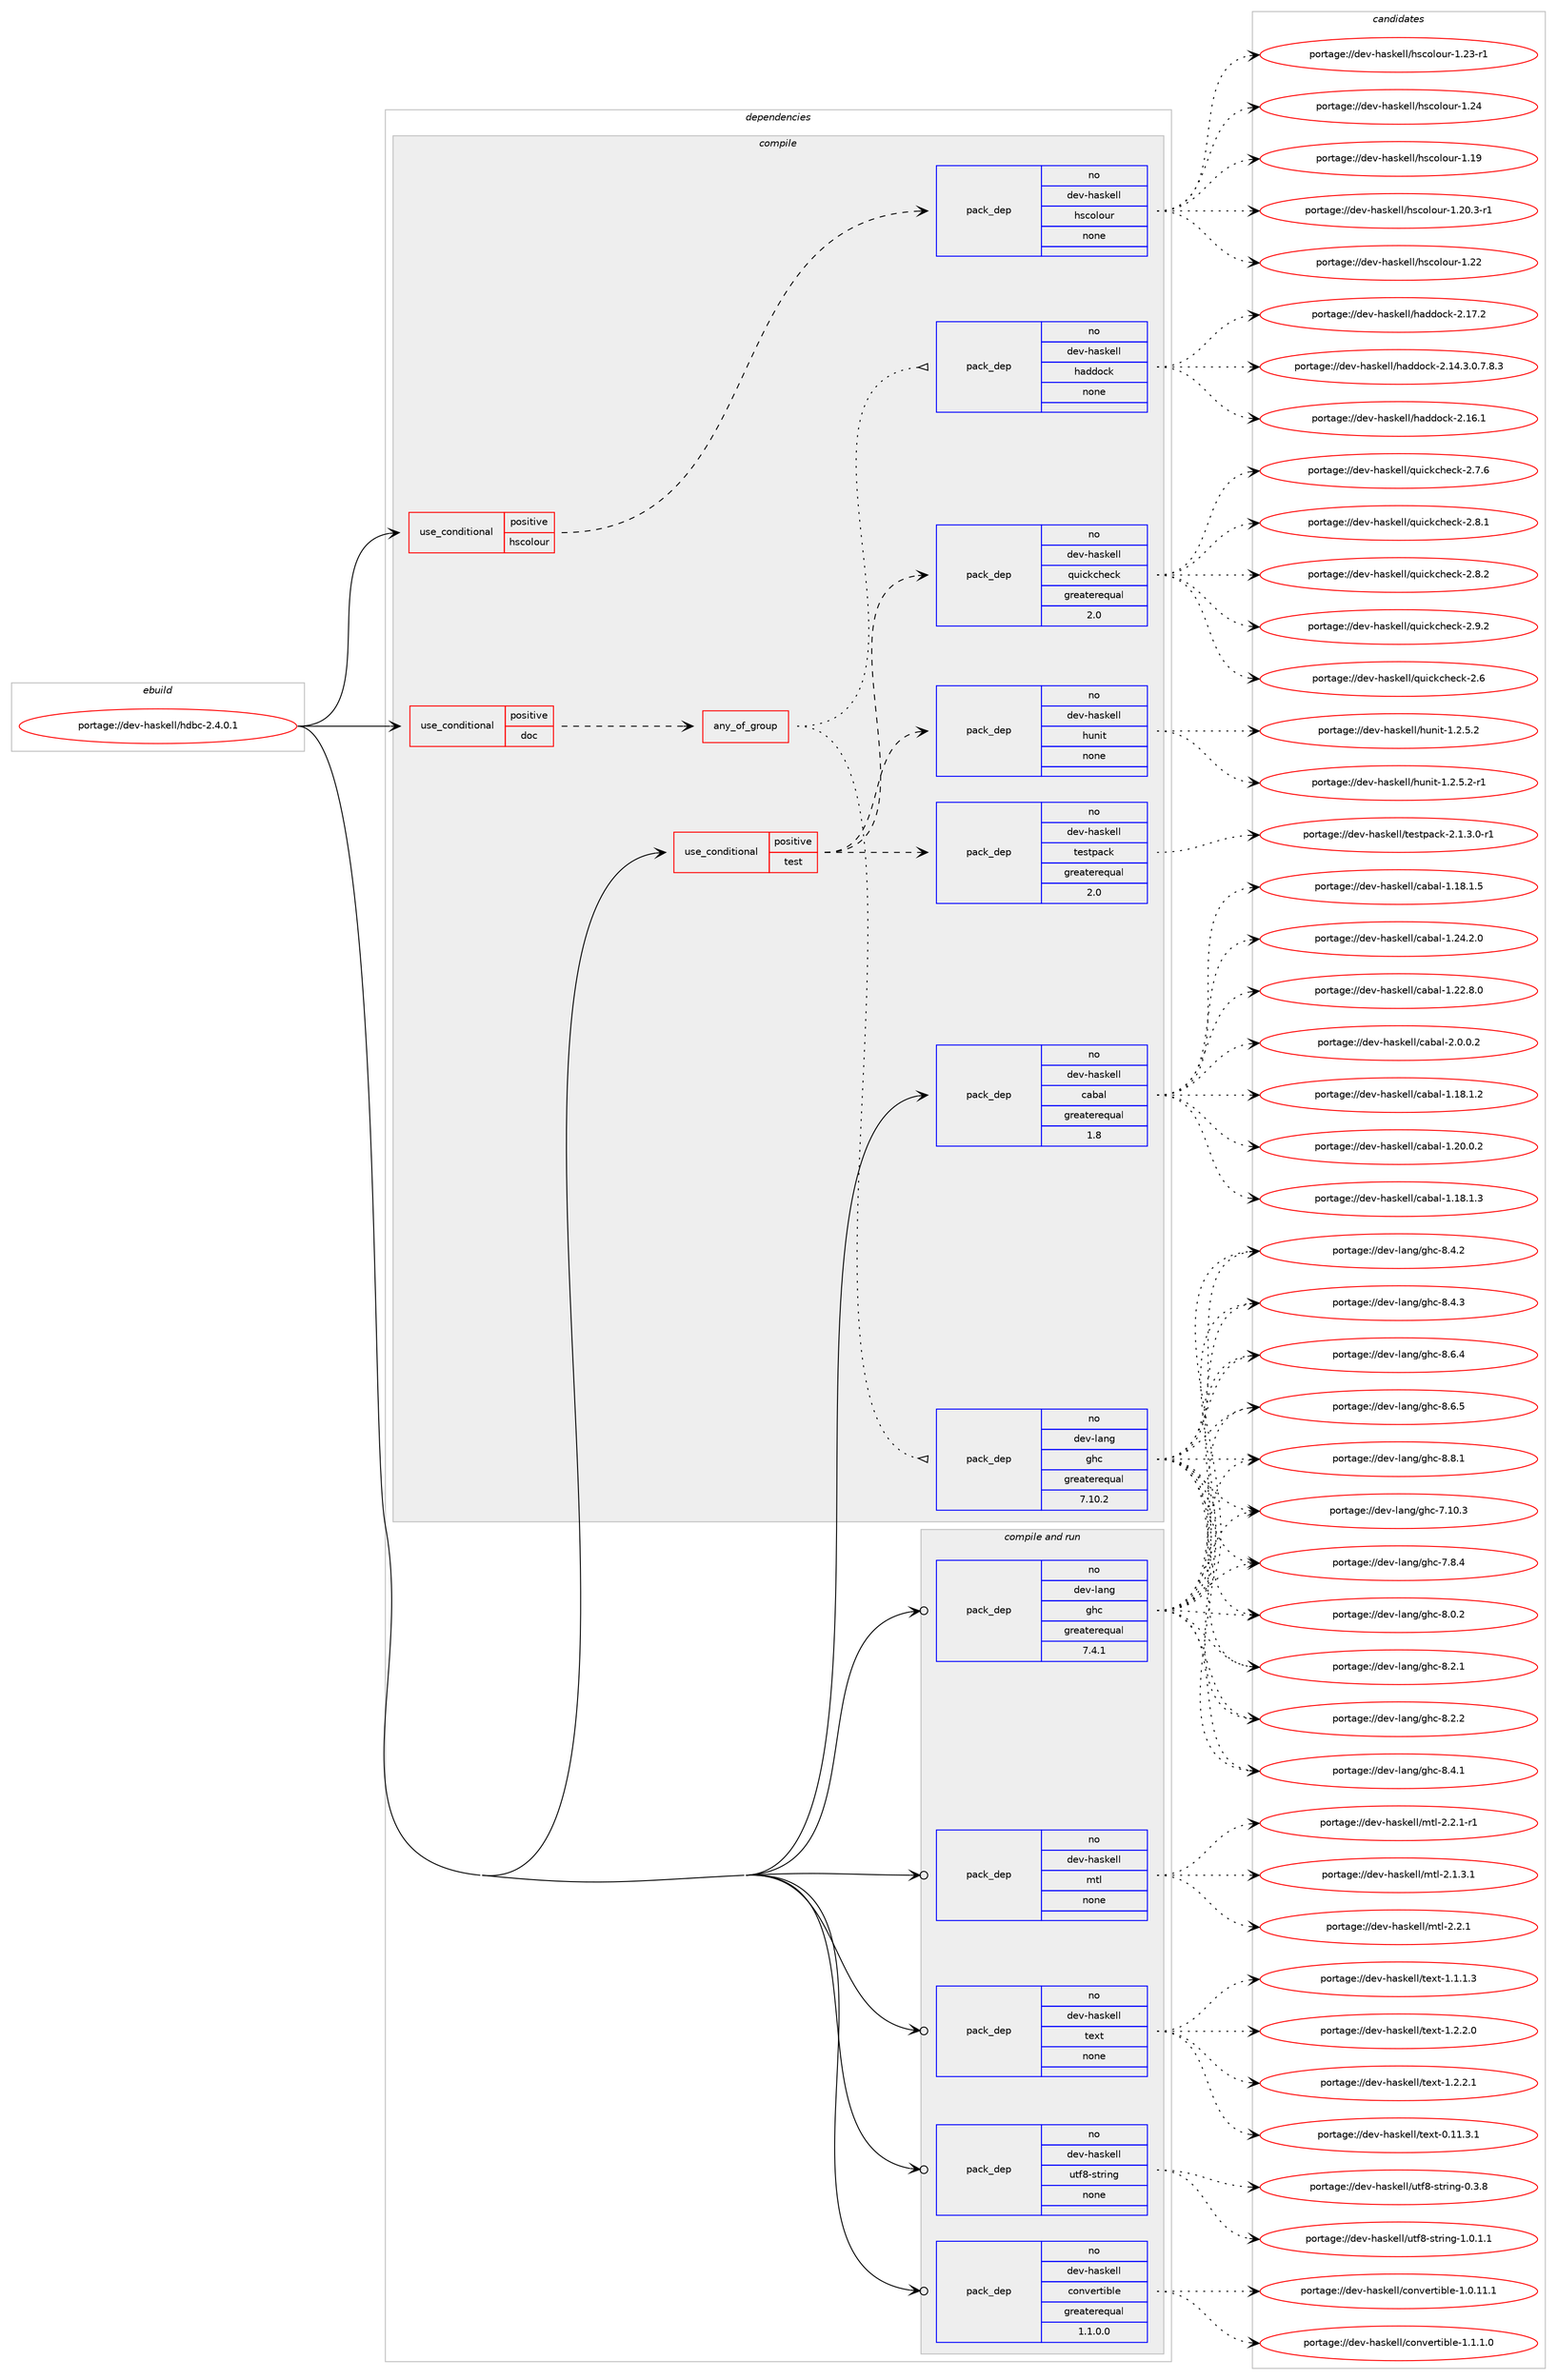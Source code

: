 digraph prolog {

# *************
# Graph options
# *************

newrank=true;
concentrate=true;
compound=true;
graph [rankdir=LR,fontname=Helvetica,fontsize=10,ranksep=1.5];#, ranksep=2.5, nodesep=0.2];
edge  [arrowhead=vee];
node  [fontname=Helvetica,fontsize=10];

# **********
# The ebuild
# **********

subgraph cluster_leftcol {
color=gray;
rank=same;
label=<<i>ebuild</i>>;
id [label="portage://dev-haskell/hdbc-2.4.0.1", color=red, width=4, href="../dev-haskell/hdbc-2.4.0.1.svg"];
}

# ****************
# The dependencies
# ****************

subgraph cluster_midcol {
color=gray;
label=<<i>dependencies</i>>;
subgraph cluster_compile {
fillcolor="#eeeeee";
style=filled;
label=<<i>compile</i>>;
subgraph cond15455 {
dependency69876 [label=<<TABLE BORDER="0" CELLBORDER="1" CELLSPACING="0" CELLPADDING="4"><TR><TD ROWSPAN="3" CELLPADDING="10">use_conditional</TD></TR><TR><TD>positive</TD></TR><TR><TD>doc</TD></TR></TABLE>>, shape=none, color=red];
subgraph any1792 {
dependency69877 [label=<<TABLE BORDER="0" CELLBORDER="1" CELLSPACING="0" CELLPADDING="4"><TR><TD CELLPADDING="10">any_of_group</TD></TR></TABLE>>, shape=none, color=red];subgraph pack52572 {
dependency69878 [label=<<TABLE BORDER="0" CELLBORDER="1" CELLSPACING="0" CELLPADDING="4" WIDTH="220"><TR><TD ROWSPAN="6" CELLPADDING="30">pack_dep</TD></TR><TR><TD WIDTH="110">no</TD></TR><TR><TD>dev-haskell</TD></TR><TR><TD>haddock</TD></TR><TR><TD>none</TD></TR><TR><TD></TD></TR></TABLE>>, shape=none, color=blue];
}
dependency69877:e -> dependency69878:w [weight=20,style="dotted",arrowhead="oinv"];
subgraph pack52573 {
dependency69879 [label=<<TABLE BORDER="0" CELLBORDER="1" CELLSPACING="0" CELLPADDING="4" WIDTH="220"><TR><TD ROWSPAN="6" CELLPADDING="30">pack_dep</TD></TR><TR><TD WIDTH="110">no</TD></TR><TR><TD>dev-lang</TD></TR><TR><TD>ghc</TD></TR><TR><TD>greaterequal</TD></TR><TR><TD>7.10.2</TD></TR></TABLE>>, shape=none, color=blue];
}
dependency69877:e -> dependency69879:w [weight=20,style="dotted",arrowhead="oinv"];
}
dependency69876:e -> dependency69877:w [weight=20,style="dashed",arrowhead="vee"];
}
id:e -> dependency69876:w [weight=20,style="solid",arrowhead="vee"];
subgraph cond15456 {
dependency69880 [label=<<TABLE BORDER="0" CELLBORDER="1" CELLSPACING="0" CELLPADDING="4"><TR><TD ROWSPAN="3" CELLPADDING="10">use_conditional</TD></TR><TR><TD>positive</TD></TR><TR><TD>hscolour</TD></TR></TABLE>>, shape=none, color=red];
subgraph pack52574 {
dependency69881 [label=<<TABLE BORDER="0" CELLBORDER="1" CELLSPACING="0" CELLPADDING="4" WIDTH="220"><TR><TD ROWSPAN="6" CELLPADDING="30">pack_dep</TD></TR><TR><TD WIDTH="110">no</TD></TR><TR><TD>dev-haskell</TD></TR><TR><TD>hscolour</TD></TR><TR><TD>none</TD></TR><TR><TD></TD></TR></TABLE>>, shape=none, color=blue];
}
dependency69880:e -> dependency69881:w [weight=20,style="dashed",arrowhead="vee"];
}
id:e -> dependency69880:w [weight=20,style="solid",arrowhead="vee"];
subgraph cond15457 {
dependency69882 [label=<<TABLE BORDER="0" CELLBORDER="1" CELLSPACING="0" CELLPADDING="4"><TR><TD ROWSPAN="3" CELLPADDING="10">use_conditional</TD></TR><TR><TD>positive</TD></TR><TR><TD>test</TD></TR></TABLE>>, shape=none, color=red];
subgraph pack52575 {
dependency69883 [label=<<TABLE BORDER="0" CELLBORDER="1" CELLSPACING="0" CELLPADDING="4" WIDTH="220"><TR><TD ROWSPAN="6" CELLPADDING="30">pack_dep</TD></TR><TR><TD WIDTH="110">no</TD></TR><TR><TD>dev-haskell</TD></TR><TR><TD>hunit</TD></TR><TR><TD>none</TD></TR><TR><TD></TD></TR></TABLE>>, shape=none, color=blue];
}
dependency69882:e -> dependency69883:w [weight=20,style="dashed",arrowhead="vee"];
subgraph pack52576 {
dependency69884 [label=<<TABLE BORDER="0" CELLBORDER="1" CELLSPACING="0" CELLPADDING="4" WIDTH="220"><TR><TD ROWSPAN="6" CELLPADDING="30">pack_dep</TD></TR><TR><TD WIDTH="110">no</TD></TR><TR><TD>dev-haskell</TD></TR><TR><TD>quickcheck</TD></TR><TR><TD>greaterequal</TD></TR><TR><TD>2.0</TD></TR></TABLE>>, shape=none, color=blue];
}
dependency69882:e -> dependency69884:w [weight=20,style="dashed",arrowhead="vee"];
subgraph pack52577 {
dependency69885 [label=<<TABLE BORDER="0" CELLBORDER="1" CELLSPACING="0" CELLPADDING="4" WIDTH="220"><TR><TD ROWSPAN="6" CELLPADDING="30">pack_dep</TD></TR><TR><TD WIDTH="110">no</TD></TR><TR><TD>dev-haskell</TD></TR><TR><TD>testpack</TD></TR><TR><TD>greaterequal</TD></TR><TR><TD>2.0</TD></TR></TABLE>>, shape=none, color=blue];
}
dependency69882:e -> dependency69885:w [weight=20,style="dashed",arrowhead="vee"];
}
id:e -> dependency69882:w [weight=20,style="solid",arrowhead="vee"];
subgraph pack52578 {
dependency69886 [label=<<TABLE BORDER="0" CELLBORDER="1" CELLSPACING="0" CELLPADDING="4" WIDTH="220"><TR><TD ROWSPAN="6" CELLPADDING="30">pack_dep</TD></TR><TR><TD WIDTH="110">no</TD></TR><TR><TD>dev-haskell</TD></TR><TR><TD>cabal</TD></TR><TR><TD>greaterequal</TD></TR><TR><TD>1.8</TD></TR></TABLE>>, shape=none, color=blue];
}
id:e -> dependency69886:w [weight=20,style="solid",arrowhead="vee"];
}
subgraph cluster_compileandrun {
fillcolor="#eeeeee";
style=filled;
label=<<i>compile and run</i>>;
subgraph pack52579 {
dependency69887 [label=<<TABLE BORDER="0" CELLBORDER="1" CELLSPACING="0" CELLPADDING="4" WIDTH="220"><TR><TD ROWSPAN="6" CELLPADDING="30">pack_dep</TD></TR><TR><TD WIDTH="110">no</TD></TR><TR><TD>dev-haskell</TD></TR><TR><TD>convertible</TD></TR><TR><TD>greaterequal</TD></TR><TR><TD>1.1.0.0</TD></TR></TABLE>>, shape=none, color=blue];
}
id:e -> dependency69887:w [weight=20,style="solid",arrowhead="odotvee"];
subgraph pack52580 {
dependency69888 [label=<<TABLE BORDER="0" CELLBORDER="1" CELLSPACING="0" CELLPADDING="4" WIDTH="220"><TR><TD ROWSPAN="6" CELLPADDING="30">pack_dep</TD></TR><TR><TD WIDTH="110">no</TD></TR><TR><TD>dev-haskell</TD></TR><TR><TD>mtl</TD></TR><TR><TD>none</TD></TR><TR><TD></TD></TR></TABLE>>, shape=none, color=blue];
}
id:e -> dependency69888:w [weight=20,style="solid",arrowhead="odotvee"];
subgraph pack52581 {
dependency69889 [label=<<TABLE BORDER="0" CELLBORDER="1" CELLSPACING="0" CELLPADDING="4" WIDTH="220"><TR><TD ROWSPAN="6" CELLPADDING="30">pack_dep</TD></TR><TR><TD WIDTH="110">no</TD></TR><TR><TD>dev-haskell</TD></TR><TR><TD>text</TD></TR><TR><TD>none</TD></TR><TR><TD></TD></TR></TABLE>>, shape=none, color=blue];
}
id:e -> dependency69889:w [weight=20,style="solid",arrowhead="odotvee"];
subgraph pack52582 {
dependency69890 [label=<<TABLE BORDER="0" CELLBORDER="1" CELLSPACING="0" CELLPADDING="4" WIDTH="220"><TR><TD ROWSPAN="6" CELLPADDING="30">pack_dep</TD></TR><TR><TD WIDTH="110">no</TD></TR><TR><TD>dev-haskell</TD></TR><TR><TD>utf8-string</TD></TR><TR><TD>none</TD></TR><TR><TD></TD></TR></TABLE>>, shape=none, color=blue];
}
id:e -> dependency69890:w [weight=20,style="solid",arrowhead="odotvee"];
subgraph pack52583 {
dependency69891 [label=<<TABLE BORDER="0" CELLBORDER="1" CELLSPACING="0" CELLPADDING="4" WIDTH="220"><TR><TD ROWSPAN="6" CELLPADDING="30">pack_dep</TD></TR><TR><TD WIDTH="110">no</TD></TR><TR><TD>dev-lang</TD></TR><TR><TD>ghc</TD></TR><TR><TD>greaterequal</TD></TR><TR><TD>7.4.1</TD></TR></TABLE>>, shape=none, color=blue];
}
id:e -> dependency69891:w [weight=20,style="solid",arrowhead="odotvee"];
}
subgraph cluster_run {
fillcolor="#eeeeee";
style=filled;
label=<<i>run</i>>;
}
}

# **************
# The candidates
# **************

subgraph cluster_choices {
rank=same;
color=gray;
label=<<i>candidates</i>>;

subgraph choice52572 {
color=black;
nodesep=1;
choiceportage1001011184510497115107101108108471049710010011199107455046495246514648465546564651 [label="portage://dev-haskell/haddock-2.14.3.0.7.8.3", color=red, width=4,href="../dev-haskell/haddock-2.14.3.0.7.8.3.svg"];
choiceportage100101118451049711510710110810847104971001001119910745504649544649 [label="portage://dev-haskell/haddock-2.16.1", color=red, width=4,href="../dev-haskell/haddock-2.16.1.svg"];
choiceportage100101118451049711510710110810847104971001001119910745504649554650 [label="portage://dev-haskell/haddock-2.17.2", color=red, width=4,href="../dev-haskell/haddock-2.17.2.svg"];
dependency69878:e -> choiceportage1001011184510497115107101108108471049710010011199107455046495246514648465546564651:w [style=dotted,weight="100"];
dependency69878:e -> choiceportage100101118451049711510710110810847104971001001119910745504649544649:w [style=dotted,weight="100"];
dependency69878:e -> choiceportage100101118451049711510710110810847104971001001119910745504649554650:w [style=dotted,weight="100"];
}
subgraph choice52573 {
color=black;
nodesep=1;
choiceportage1001011184510897110103471031049945554649484651 [label="portage://dev-lang/ghc-7.10.3", color=red, width=4,href="../dev-lang/ghc-7.10.3.svg"];
choiceportage10010111845108971101034710310499455546564652 [label="portage://dev-lang/ghc-7.8.4", color=red, width=4,href="../dev-lang/ghc-7.8.4.svg"];
choiceportage10010111845108971101034710310499455646484650 [label="portage://dev-lang/ghc-8.0.2", color=red, width=4,href="../dev-lang/ghc-8.0.2.svg"];
choiceportage10010111845108971101034710310499455646504649 [label="portage://dev-lang/ghc-8.2.1", color=red, width=4,href="../dev-lang/ghc-8.2.1.svg"];
choiceportage10010111845108971101034710310499455646504650 [label="portage://dev-lang/ghc-8.2.2", color=red, width=4,href="../dev-lang/ghc-8.2.2.svg"];
choiceportage10010111845108971101034710310499455646524649 [label="portage://dev-lang/ghc-8.4.1", color=red, width=4,href="../dev-lang/ghc-8.4.1.svg"];
choiceportage10010111845108971101034710310499455646524650 [label="portage://dev-lang/ghc-8.4.2", color=red, width=4,href="../dev-lang/ghc-8.4.2.svg"];
choiceportage10010111845108971101034710310499455646524651 [label="portage://dev-lang/ghc-8.4.3", color=red, width=4,href="../dev-lang/ghc-8.4.3.svg"];
choiceportage10010111845108971101034710310499455646544652 [label="portage://dev-lang/ghc-8.6.4", color=red, width=4,href="../dev-lang/ghc-8.6.4.svg"];
choiceportage10010111845108971101034710310499455646544653 [label="portage://dev-lang/ghc-8.6.5", color=red, width=4,href="../dev-lang/ghc-8.6.5.svg"];
choiceportage10010111845108971101034710310499455646564649 [label="portage://dev-lang/ghc-8.8.1", color=red, width=4,href="../dev-lang/ghc-8.8.1.svg"];
dependency69879:e -> choiceportage1001011184510897110103471031049945554649484651:w [style=dotted,weight="100"];
dependency69879:e -> choiceportage10010111845108971101034710310499455546564652:w [style=dotted,weight="100"];
dependency69879:e -> choiceportage10010111845108971101034710310499455646484650:w [style=dotted,weight="100"];
dependency69879:e -> choiceportage10010111845108971101034710310499455646504649:w [style=dotted,weight="100"];
dependency69879:e -> choiceportage10010111845108971101034710310499455646504650:w [style=dotted,weight="100"];
dependency69879:e -> choiceportage10010111845108971101034710310499455646524649:w [style=dotted,weight="100"];
dependency69879:e -> choiceportage10010111845108971101034710310499455646524650:w [style=dotted,weight="100"];
dependency69879:e -> choiceportage10010111845108971101034710310499455646524651:w [style=dotted,weight="100"];
dependency69879:e -> choiceportage10010111845108971101034710310499455646544652:w [style=dotted,weight="100"];
dependency69879:e -> choiceportage10010111845108971101034710310499455646544653:w [style=dotted,weight="100"];
dependency69879:e -> choiceportage10010111845108971101034710310499455646564649:w [style=dotted,weight="100"];
}
subgraph choice52574 {
color=black;
nodesep=1;
choiceportage100101118451049711510710110810847104115991111081111171144549464957 [label="portage://dev-haskell/hscolour-1.19", color=red, width=4,href="../dev-haskell/hscolour-1.19.svg"];
choiceportage10010111845104971151071011081084710411599111108111117114454946504846514511449 [label="portage://dev-haskell/hscolour-1.20.3-r1", color=red, width=4,href="../dev-haskell/hscolour-1.20.3-r1.svg"];
choiceportage100101118451049711510710110810847104115991111081111171144549465050 [label="portage://dev-haskell/hscolour-1.22", color=red, width=4,href="../dev-haskell/hscolour-1.22.svg"];
choiceportage1001011184510497115107101108108471041159911110811111711445494650514511449 [label="portage://dev-haskell/hscolour-1.23-r1", color=red, width=4,href="../dev-haskell/hscolour-1.23-r1.svg"];
choiceportage100101118451049711510710110810847104115991111081111171144549465052 [label="portage://dev-haskell/hscolour-1.24", color=red, width=4,href="../dev-haskell/hscolour-1.24.svg"];
dependency69881:e -> choiceportage100101118451049711510710110810847104115991111081111171144549464957:w [style=dotted,weight="100"];
dependency69881:e -> choiceportage10010111845104971151071011081084710411599111108111117114454946504846514511449:w [style=dotted,weight="100"];
dependency69881:e -> choiceportage100101118451049711510710110810847104115991111081111171144549465050:w [style=dotted,weight="100"];
dependency69881:e -> choiceportage1001011184510497115107101108108471041159911110811111711445494650514511449:w [style=dotted,weight="100"];
dependency69881:e -> choiceportage100101118451049711510710110810847104115991111081111171144549465052:w [style=dotted,weight="100"];
}
subgraph choice52575 {
color=black;
nodesep=1;
choiceportage1001011184510497115107101108108471041171101051164549465046534650 [label="portage://dev-haskell/hunit-1.2.5.2", color=red, width=4,href="../dev-haskell/hunit-1.2.5.2.svg"];
choiceportage10010111845104971151071011081084710411711010511645494650465346504511449 [label="portage://dev-haskell/hunit-1.2.5.2-r1", color=red, width=4,href="../dev-haskell/hunit-1.2.5.2-r1.svg"];
dependency69883:e -> choiceportage1001011184510497115107101108108471041171101051164549465046534650:w [style=dotted,weight="100"];
dependency69883:e -> choiceportage10010111845104971151071011081084710411711010511645494650465346504511449:w [style=dotted,weight="100"];
}
subgraph choice52576 {
color=black;
nodesep=1;
choiceportage10010111845104971151071011081084711311710599107991041019910745504654 [label="portage://dev-haskell/quickcheck-2.6", color=red, width=4,href="../dev-haskell/quickcheck-2.6.svg"];
choiceportage100101118451049711510710110810847113117105991079910410199107455046554654 [label="portage://dev-haskell/quickcheck-2.7.6", color=red, width=4,href="../dev-haskell/quickcheck-2.7.6.svg"];
choiceportage100101118451049711510710110810847113117105991079910410199107455046564649 [label="portage://dev-haskell/quickcheck-2.8.1", color=red, width=4,href="../dev-haskell/quickcheck-2.8.1.svg"];
choiceportage100101118451049711510710110810847113117105991079910410199107455046564650 [label="portage://dev-haskell/quickcheck-2.8.2", color=red, width=4,href="../dev-haskell/quickcheck-2.8.2.svg"];
choiceportage100101118451049711510710110810847113117105991079910410199107455046574650 [label="portage://dev-haskell/quickcheck-2.9.2", color=red, width=4,href="../dev-haskell/quickcheck-2.9.2.svg"];
dependency69884:e -> choiceportage10010111845104971151071011081084711311710599107991041019910745504654:w [style=dotted,weight="100"];
dependency69884:e -> choiceportage100101118451049711510710110810847113117105991079910410199107455046554654:w [style=dotted,weight="100"];
dependency69884:e -> choiceportage100101118451049711510710110810847113117105991079910410199107455046564649:w [style=dotted,weight="100"];
dependency69884:e -> choiceportage100101118451049711510710110810847113117105991079910410199107455046564650:w [style=dotted,weight="100"];
dependency69884:e -> choiceportage100101118451049711510710110810847113117105991079910410199107455046574650:w [style=dotted,weight="100"];
}
subgraph choice52577 {
color=black;
nodesep=1;
choiceportage100101118451049711510710110810847116101115116112979910745504649465146484511449 [label="portage://dev-haskell/testpack-2.1.3.0-r1", color=red, width=4,href="../dev-haskell/testpack-2.1.3.0-r1.svg"];
dependency69885:e -> choiceportage100101118451049711510710110810847116101115116112979910745504649465146484511449:w [style=dotted,weight="100"];
}
subgraph choice52578 {
color=black;
nodesep=1;
choiceportage10010111845104971151071011081084799979897108454946495646494650 [label="portage://dev-haskell/cabal-1.18.1.2", color=red, width=4,href="../dev-haskell/cabal-1.18.1.2.svg"];
choiceportage10010111845104971151071011081084799979897108454946495646494651 [label="portage://dev-haskell/cabal-1.18.1.3", color=red, width=4,href="../dev-haskell/cabal-1.18.1.3.svg"];
choiceportage10010111845104971151071011081084799979897108454946495646494653 [label="portage://dev-haskell/cabal-1.18.1.5", color=red, width=4,href="../dev-haskell/cabal-1.18.1.5.svg"];
choiceportage10010111845104971151071011081084799979897108454946504846484650 [label="portage://dev-haskell/cabal-1.20.0.2", color=red, width=4,href="../dev-haskell/cabal-1.20.0.2.svg"];
choiceportage10010111845104971151071011081084799979897108454946505046564648 [label="portage://dev-haskell/cabal-1.22.8.0", color=red, width=4,href="../dev-haskell/cabal-1.22.8.0.svg"];
choiceportage10010111845104971151071011081084799979897108454946505246504648 [label="portage://dev-haskell/cabal-1.24.2.0", color=red, width=4,href="../dev-haskell/cabal-1.24.2.0.svg"];
choiceportage100101118451049711510710110810847999798971084550464846484650 [label="portage://dev-haskell/cabal-2.0.0.2", color=red, width=4,href="../dev-haskell/cabal-2.0.0.2.svg"];
dependency69886:e -> choiceportage10010111845104971151071011081084799979897108454946495646494650:w [style=dotted,weight="100"];
dependency69886:e -> choiceportage10010111845104971151071011081084799979897108454946495646494651:w [style=dotted,weight="100"];
dependency69886:e -> choiceportage10010111845104971151071011081084799979897108454946495646494653:w [style=dotted,weight="100"];
dependency69886:e -> choiceportage10010111845104971151071011081084799979897108454946504846484650:w [style=dotted,weight="100"];
dependency69886:e -> choiceportage10010111845104971151071011081084799979897108454946505046564648:w [style=dotted,weight="100"];
dependency69886:e -> choiceportage10010111845104971151071011081084799979897108454946505246504648:w [style=dotted,weight="100"];
dependency69886:e -> choiceportage100101118451049711510710110810847999798971084550464846484650:w [style=dotted,weight="100"];
}
subgraph choice52579 {
color=black;
nodesep=1;
choiceportage1001011184510497115107101108108479911111011810111411610598108101454946484649494649 [label="portage://dev-haskell/convertible-1.0.11.1", color=red, width=4,href="../dev-haskell/convertible-1.0.11.1.svg"];
choiceportage10010111845104971151071011081084799111110118101114116105981081014549464946494648 [label="portage://dev-haskell/convertible-1.1.1.0", color=red, width=4,href="../dev-haskell/convertible-1.1.1.0.svg"];
dependency69887:e -> choiceportage1001011184510497115107101108108479911111011810111411610598108101454946484649494649:w [style=dotted,weight="100"];
dependency69887:e -> choiceportage10010111845104971151071011081084799111110118101114116105981081014549464946494648:w [style=dotted,weight="100"];
}
subgraph choice52580 {
color=black;
nodesep=1;
choiceportage1001011184510497115107101108108471091161084550464946514649 [label="portage://dev-haskell/mtl-2.1.3.1", color=red, width=4,href="../dev-haskell/mtl-2.1.3.1.svg"];
choiceportage100101118451049711510710110810847109116108455046504649 [label="portage://dev-haskell/mtl-2.2.1", color=red, width=4,href="../dev-haskell/mtl-2.2.1.svg"];
choiceportage1001011184510497115107101108108471091161084550465046494511449 [label="portage://dev-haskell/mtl-2.2.1-r1", color=red, width=4,href="../dev-haskell/mtl-2.2.1-r1.svg"];
dependency69888:e -> choiceportage1001011184510497115107101108108471091161084550464946514649:w [style=dotted,weight="100"];
dependency69888:e -> choiceportage100101118451049711510710110810847109116108455046504649:w [style=dotted,weight="100"];
dependency69888:e -> choiceportage1001011184510497115107101108108471091161084550465046494511449:w [style=dotted,weight="100"];
}
subgraph choice52581 {
color=black;
nodesep=1;
choiceportage100101118451049711510710110810847116101120116454846494946514649 [label="portage://dev-haskell/text-0.11.3.1", color=red, width=4,href="../dev-haskell/text-0.11.3.1.svg"];
choiceportage1001011184510497115107101108108471161011201164549464946494651 [label="portage://dev-haskell/text-1.1.1.3", color=red, width=4,href="../dev-haskell/text-1.1.1.3.svg"];
choiceportage1001011184510497115107101108108471161011201164549465046504648 [label="portage://dev-haskell/text-1.2.2.0", color=red, width=4,href="../dev-haskell/text-1.2.2.0.svg"];
choiceportage1001011184510497115107101108108471161011201164549465046504649 [label="portage://dev-haskell/text-1.2.2.1", color=red, width=4,href="../dev-haskell/text-1.2.2.1.svg"];
dependency69889:e -> choiceportage100101118451049711510710110810847116101120116454846494946514649:w [style=dotted,weight="100"];
dependency69889:e -> choiceportage1001011184510497115107101108108471161011201164549464946494651:w [style=dotted,weight="100"];
dependency69889:e -> choiceportage1001011184510497115107101108108471161011201164549465046504648:w [style=dotted,weight="100"];
dependency69889:e -> choiceportage1001011184510497115107101108108471161011201164549465046504649:w [style=dotted,weight="100"];
}
subgraph choice52582 {
color=black;
nodesep=1;
choiceportage1001011184510497115107101108108471171161025645115116114105110103454846514656 [label="portage://dev-haskell/utf8-string-0.3.8", color=red, width=4,href="../dev-haskell/utf8-string-0.3.8.svg"];
choiceportage10010111845104971151071011081084711711610256451151161141051101034549464846494649 [label="portage://dev-haskell/utf8-string-1.0.1.1", color=red, width=4,href="../dev-haskell/utf8-string-1.0.1.1.svg"];
dependency69890:e -> choiceportage1001011184510497115107101108108471171161025645115116114105110103454846514656:w [style=dotted,weight="100"];
dependency69890:e -> choiceportage10010111845104971151071011081084711711610256451151161141051101034549464846494649:w [style=dotted,weight="100"];
}
subgraph choice52583 {
color=black;
nodesep=1;
choiceportage1001011184510897110103471031049945554649484651 [label="portage://dev-lang/ghc-7.10.3", color=red, width=4,href="../dev-lang/ghc-7.10.3.svg"];
choiceportage10010111845108971101034710310499455546564652 [label="portage://dev-lang/ghc-7.8.4", color=red, width=4,href="../dev-lang/ghc-7.8.4.svg"];
choiceportage10010111845108971101034710310499455646484650 [label="portage://dev-lang/ghc-8.0.2", color=red, width=4,href="../dev-lang/ghc-8.0.2.svg"];
choiceportage10010111845108971101034710310499455646504649 [label="portage://dev-lang/ghc-8.2.1", color=red, width=4,href="../dev-lang/ghc-8.2.1.svg"];
choiceportage10010111845108971101034710310499455646504650 [label="portage://dev-lang/ghc-8.2.2", color=red, width=4,href="../dev-lang/ghc-8.2.2.svg"];
choiceportage10010111845108971101034710310499455646524649 [label="portage://dev-lang/ghc-8.4.1", color=red, width=4,href="../dev-lang/ghc-8.4.1.svg"];
choiceportage10010111845108971101034710310499455646524650 [label="portage://dev-lang/ghc-8.4.2", color=red, width=4,href="../dev-lang/ghc-8.4.2.svg"];
choiceportage10010111845108971101034710310499455646524651 [label="portage://dev-lang/ghc-8.4.3", color=red, width=4,href="../dev-lang/ghc-8.4.3.svg"];
choiceportage10010111845108971101034710310499455646544652 [label="portage://dev-lang/ghc-8.6.4", color=red, width=4,href="../dev-lang/ghc-8.6.4.svg"];
choiceportage10010111845108971101034710310499455646544653 [label="portage://dev-lang/ghc-8.6.5", color=red, width=4,href="../dev-lang/ghc-8.6.5.svg"];
choiceportage10010111845108971101034710310499455646564649 [label="portage://dev-lang/ghc-8.8.1", color=red, width=4,href="../dev-lang/ghc-8.8.1.svg"];
dependency69891:e -> choiceportage1001011184510897110103471031049945554649484651:w [style=dotted,weight="100"];
dependency69891:e -> choiceportage10010111845108971101034710310499455546564652:w [style=dotted,weight="100"];
dependency69891:e -> choiceportage10010111845108971101034710310499455646484650:w [style=dotted,weight="100"];
dependency69891:e -> choiceportage10010111845108971101034710310499455646504649:w [style=dotted,weight="100"];
dependency69891:e -> choiceportage10010111845108971101034710310499455646504650:w [style=dotted,weight="100"];
dependency69891:e -> choiceportage10010111845108971101034710310499455646524649:w [style=dotted,weight="100"];
dependency69891:e -> choiceportage10010111845108971101034710310499455646524650:w [style=dotted,weight="100"];
dependency69891:e -> choiceportage10010111845108971101034710310499455646524651:w [style=dotted,weight="100"];
dependency69891:e -> choiceportage10010111845108971101034710310499455646544652:w [style=dotted,weight="100"];
dependency69891:e -> choiceportage10010111845108971101034710310499455646544653:w [style=dotted,weight="100"];
dependency69891:e -> choiceportage10010111845108971101034710310499455646564649:w [style=dotted,weight="100"];
}
}

}
